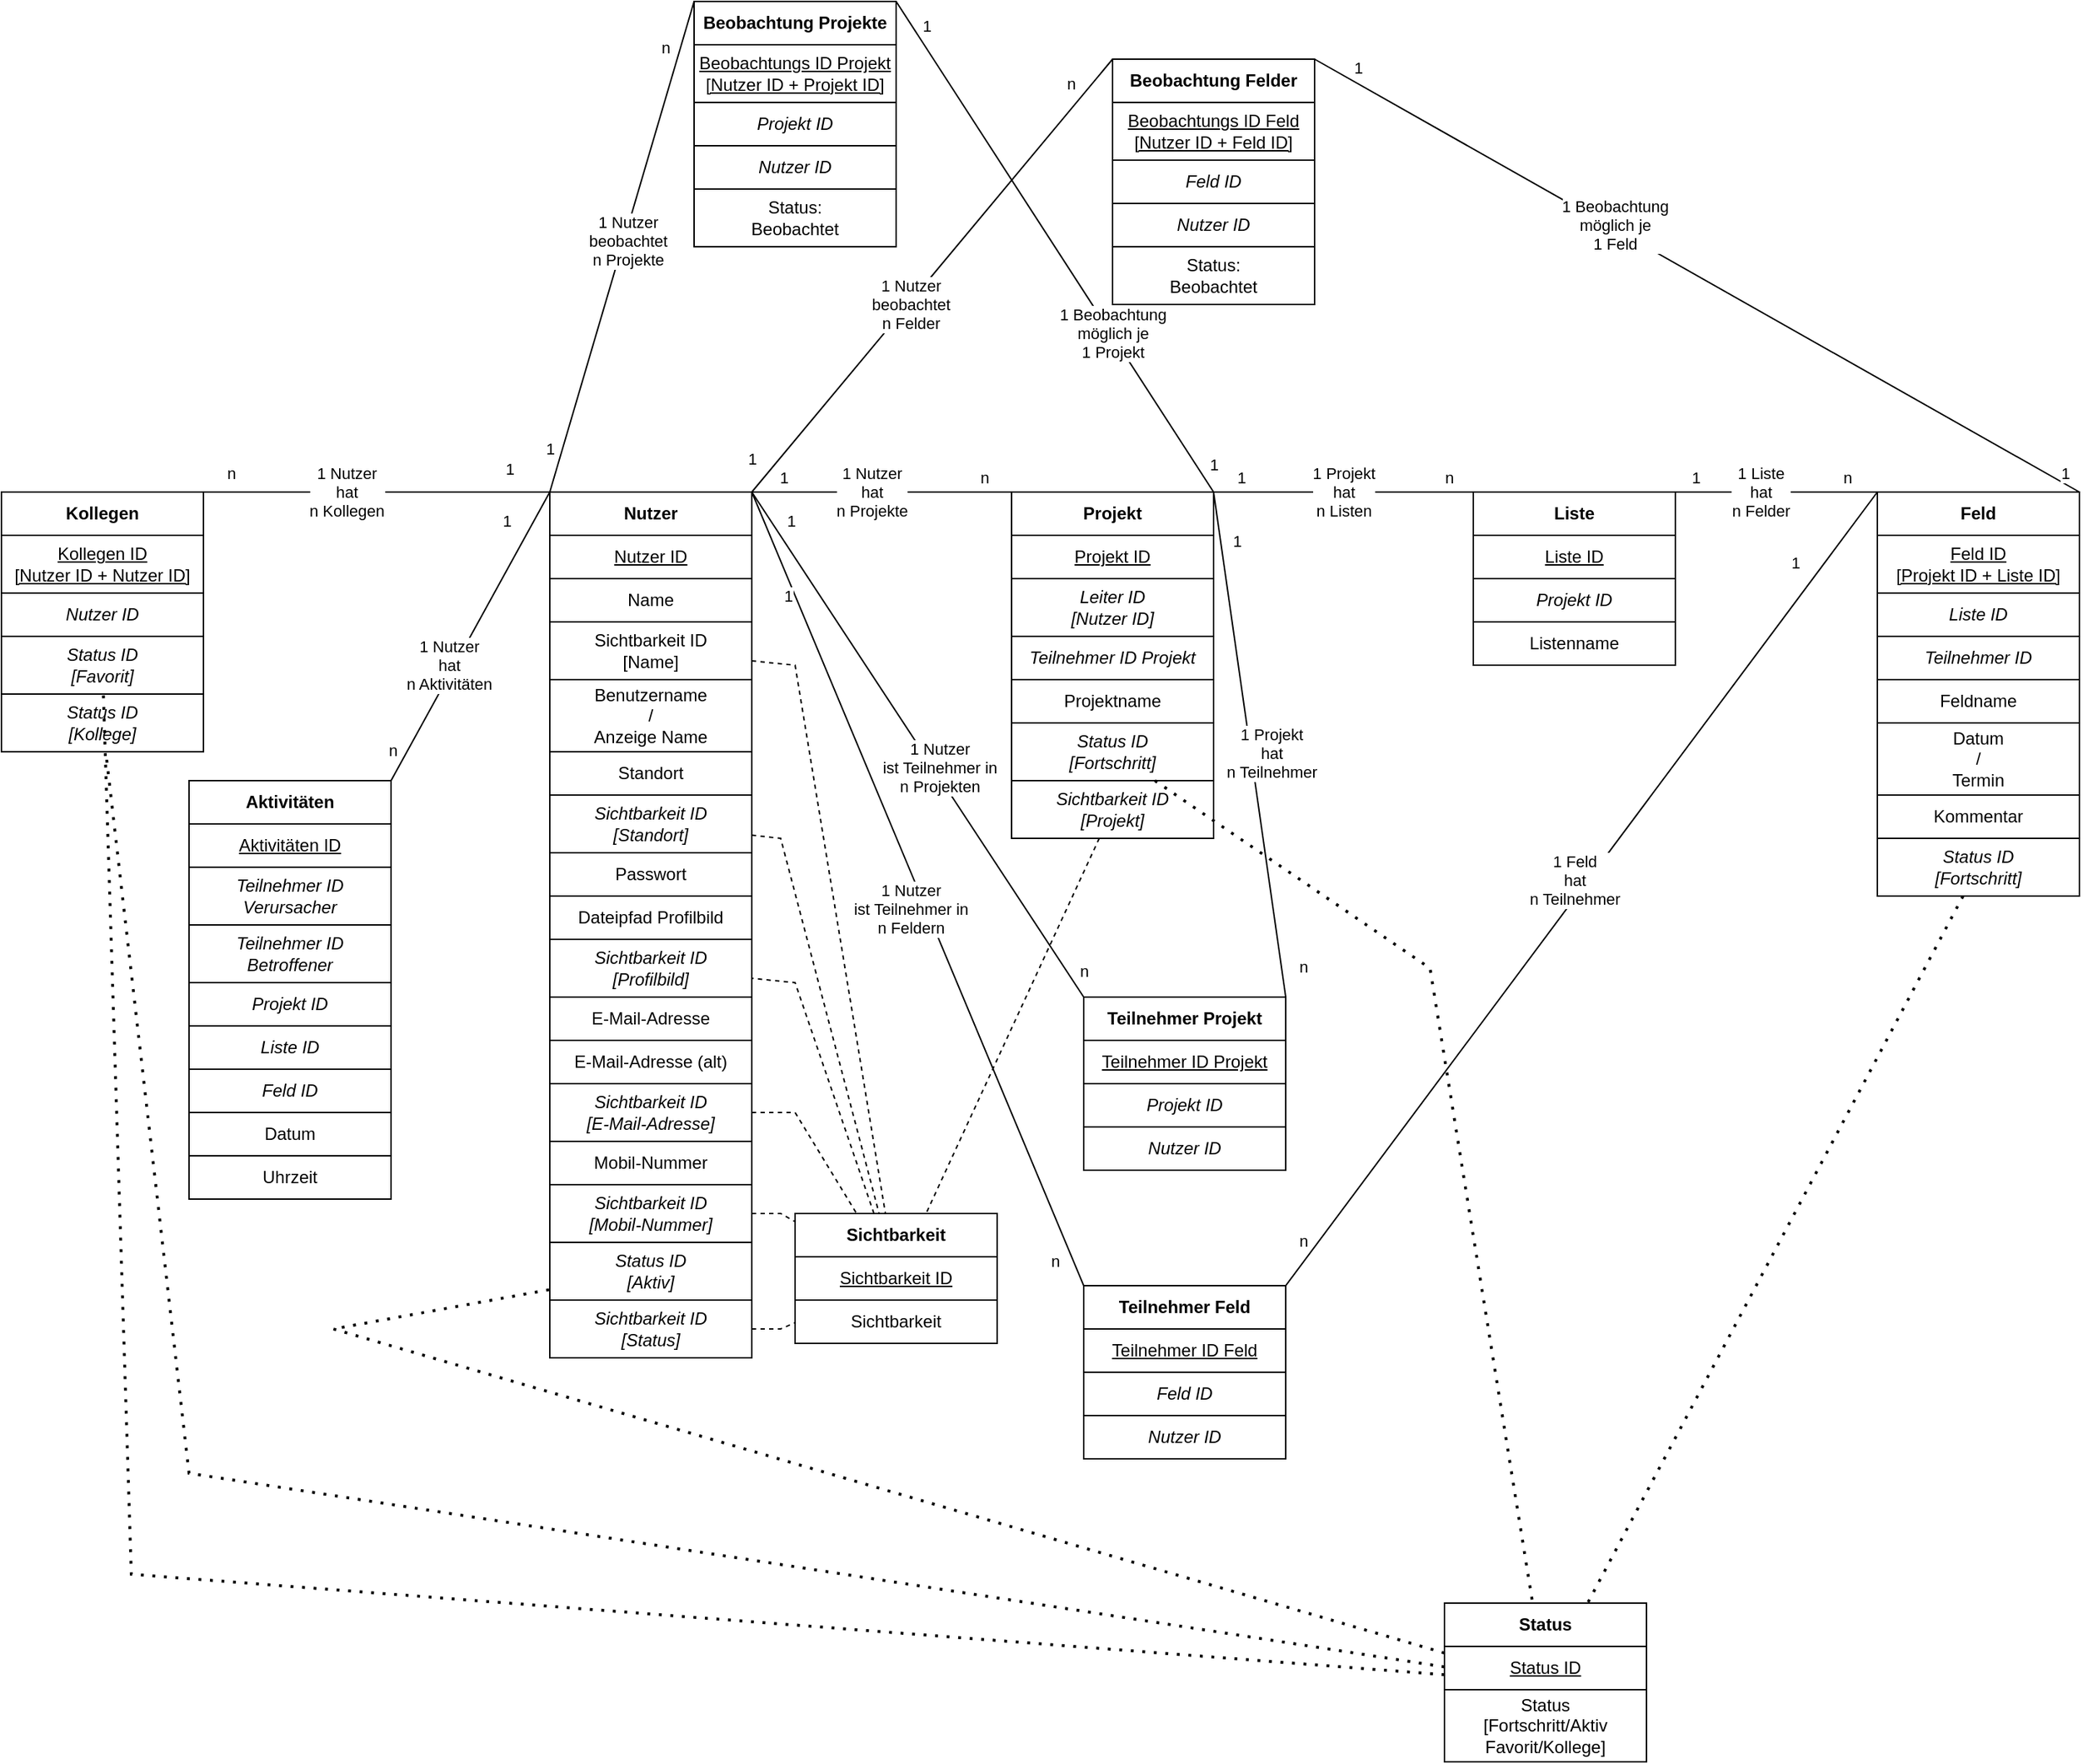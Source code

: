 <mxfile version="28.1.2">
  <diagram name="Seite-1" id="vMk5bk8u48FVltnFuutd">
    <mxGraphModel dx="1783" dy="1051" grid="1" gridSize="10" guides="1" tooltips="1" connect="1" arrows="0" fold="1" page="1" pageScale="1" pageWidth="4681" pageHeight="3300" math="0" shadow="0">
      <root>
        <mxCell id="0" />
        <mxCell id="1" parent="0" />
        <mxCell id="wx6ul4WBU41h2ZuDPQCp-3" value="&lt;b&gt;Nutzer&lt;/b&gt;" style="swimlane;fontStyle=0;childLayout=stackLayout;horizontal=1;startSize=30;horizontalStack=0;resizeParent=1;resizeParentMax=0;resizeLast=0;collapsible=1;marginBottom=0;whiteSpace=wrap;html=1;" parent="1" vertex="1">
          <mxGeometry x="400" y="400" width="140" height="600" as="geometry" />
        </mxCell>
        <mxCell id="wx6ul4WBU41h2ZuDPQCp-10" value="&lt;u&gt;Nutzer ID&lt;/u&gt;" style="rounded=0;whiteSpace=wrap;html=1;" parent="wx6ul4WBU41h2ZuDPQCp-3" vertex="1">
          <mxGeometry y="30" width="140" height="30" as="geometry" />
        </mxCell>
        <mxCell id="wx6ul4WBU41h2ZuDPQCp-12" value="Name" style="rounded=0;whiteSpace=wrap;html=1;" parent="wx6ul4WBU41h2ZuDPQCp-3" vertex="1">
          <mxGeometry y="60" width="140" height="30" as="geometry" />
        </mxCell>
        <mxCell id="BZC8KsCl4TNFc6Lqy8Sw-45" value="Sichtbarkeit ID&lt;div&gt;[Name]&lt;/div&gt;" style="rounded=0;whiteSpace=wrap;html=1;" vertex="1" parent="wx6ul4WBU41h2ZuDPQCp-3">
          <mxGeometry y="90" width="140" height="40" as="geometry" />
        </mxCell>
        <mxCell id="wx6ul4WBU41h2ZuDPQCp-8" value="Benutzername&lt;div&gt;/&lt;/div&gt;&lt;div&gt;Anzeige Name&lt;/div&gt;" style="rounded=0;whiteSpace=wrap;html=1;" parent="wx6ul4WBU41h2ZuDPQCp-3" vertex="1">
          <mxGeometry y="130" width="140" height="50" as="geometry" />
        </mxCell>
        <mxCell id="wx6ul4WBU41h2ZuDPQCp-11" value="Standort" style="rounded=0;whiteSpace=wrap;html=1;" parent="wx6ul4WBU41h2ZuDPQCp-3" vertex="1">
          <mxGeometry y="180" width="140" height="30" as="geometry" />
        </mxCell>
        <mxCell id="BZC8KsCl4TNFc6Lqy8Sw-46" value="&lt;i&gt;Sichtbarkeit ID&lt;/i&gt;&lt;div&gt;&lt;i&gt;[Standort]&lt;/i&gt;&lt;/div&gt;" style="rounded=0;whiteSpace=wrap;html=1;" vertex="1" parent="wx6ul4WBU41h2ZuDPQCp-3">
          <mxGeometry y="210" width="140" height="40" as="geometry" />
        </mxCell>
        <mxCell id="wx6ul4WBU41h2ZuDPQCp-7" value="Passwort" style="rounded=0;whiteSpace=wrap;html=1;" parent="wx6ul4WBU41h2ZuDPQCp-3" vertex="1">
          <mxGeometry y="250" width="140" height="30" as="geometry" />
        </mxCell>
        <mxCell id="wx6ul4WBU41h2ZuDPQCp-15" value="Dateipfad Profilbild" style="rounded=0;whiteSpace=wrap;html=1;" parent="wx6ul4WBU41h2ZuDPQCp-3" vertex="1">
          <mxGeometry y="280" width="140" height="30" as="geometry" />
        </mxCell>
        <mxCell id="BZC8KsCl4TNFc6Lqy8Sw-44" value="&lt;i&gt;Sichtbarkeit ID&lt;/i&gt;&lt;div&gt;&lt;i&gt;[Profilbild]&lt;/i&gt;&lt;/div&gt;" style="rounded=0;whiteSpace=wrap;html=1;" vertex="1" parent="wx6ul4WBU41h2ZuDPQCp-3">
          <mxGeometry y="310" width="140" height="40" as="geometry" />
        </mxCell>
        <mxCell id="wx6ul4WBU41h2ZuDPQCp-9" value="E-Mail-Adresse" style="rounded=0;whiteSpace=wrap;html=1;" parent="wx6ul4WBU41h2ZuDPQCp-3" vertex="1">
          <mxGeometry y="350" width="140" height="30" as="geometry" />
        </mxCell>
        <mxCell id="wx6ul4WBU41h2ZuDPQCp-16" value="E-Mail-Adresse (alt)" style="rounded=0;whiteSpace=wrap;html=1;" parent="wx6ul4WBU41h2ZuDPQCp-3" vertex="1">
          <mxGeometry y="380" width="140" height="30" as="geometry" />
        </mxCell>
        <mxCell id="BZC8KsCl4TNFc6Lqy8Sw-47" value="&lt;i&gt;Sichtbarkeit ID&lt;/i&gt;&lt;div&gt;&lt;i&gt;[E-Mail-Adresse]&lt;/i&gt;&lt;/div&gt;" style="rounded=0;whiteSpace=wrap;html=1;" vertex="1" parent="wx6ul4WBU41h2ZuDPQCp-3">
          <mxGeometry y="410" width="140" height="40" as="geometry" />
        </mxCell>
        <mxCell id="wx6ul4WBU41h2ZuDPQCp-13" value="Mobil-Nummer" style="rounded=0;whiteSpace=wrap;html=1;" parent="wx6ul4WBU41h2ZuDPQCp-3" vertex="1">
          <mxGeometry y="450" width="140" height="30" as="geometry" />
        </mxCell>
        <mxCell id="BZC8KsCl4TNFc6Lqy8Sw-48" value="&lt;i&gt;Sichtbarkeit ID&lt;/i&gt;&lt;div&gt;&lt;i&gt;[Mobil-Nummer]&lt;/i&gt;&lt;/div&gt;" style="rounded=0;whiteSpace=wrap;html=1;" vertex="1" parent="wx6ul4WBU41h2ZuDPQCp-3">
          <mxGeometry y="480" width="140" height="40" as="geometry" />
        </mxCell>
        <mxCell id="BZC8KsCl4TNFc6Lqy8Sw-154" value="&lt;i&gt;Status ID&lt;/i&gt;&lt;div&gt;&lt;i&gt;[Aktiv]&lt;/i&gt;&lt;/div&gt;" style="rounded=0;whiteSpace=wrap;html=1;" vertex="1" parent="wx6ul4WBU41h2ZuDPQCp-3">
          <mxGeometry y="520" width="140" height="40" as="geometry" />
        </mxCell>
        <mxCell id="BZC8KsCl4TNFc6Lqy8Sw-173" value="&lt;i&gt;Sichtbarkeit ID&lt;/i&gt;&lt;div&gt;&lt;i&gt;[Status]&lt;/i&gt;&lt;/div&gt;" style="rounded=0;whiteSpace=wrap;html=1;" vertex="1" parent="wx6ul4WBU41h2ZuDPQCp-3">
          <mxGeometry y="560" width="140" height="40" as="geometry" />
        </mxCell>
        <mxCell id="BZC8KsCl4TNFc6Lqy8Sw-1" value="&lt;b&gt;Projekt&lt;/b&gt;" style="swimlane;fontStyle=0;childLayout=stackLayout;horizontal=1;startSize=30;horizontalStack=0;resizeParent=1;resizeParentMax=0;resizeLast=0;collapsible=1;marginBottom=0;whiteSpace=wrap;html=1;" vertex="1" parent="1">
          <mxGeometry x="720" y="400" width="140" height="240" as="geometry" />
        </mxCell>
        <mxCell id="BZC8KsCl4TNFc6Lqy8Sw-2" value="&lt;u&gt;Projekt ID&lt;/u&gt;" style="rounded=0;whiteSpace=wrap;html=1;" vertex="1" parent="BZC8KsCl4TNFc6Lqy8Sw-1">
          <mxGeometry y="30" width="140" height="30" as="geometry" />
        </mxCell>
        <mxCell id="BZC8KsCl4TNFc6Lqy8Sw-31" value="&lt;i&gt;Leiter ID&lt;/i&gt;&lt;div&gt;&lt;i&gt;[Nutzer ID]&lt;/i&gt;&lt;/div&gt;" style="rounded=0;whiteSpace=wrap;html=1;" vertex="1" parent="BZC8KsCl4TNFc6Lqy8Sw-1">
          <mxGeometry y="60" width="140" height="40" as="geometry" />
        </mxCell>
        <mxCell id="BZC8KsCl4TNFc6Lqy8Sw-32" value="&lt;i&gt;Teilnehmer ID Projekt&lt;/i&gt;" style="rounded=0;whiteSpace=wrap;html=1;" vertex="1" parent="BZC8KsCl4TNFc6Lqy8Sw-1">
          <mxGeometry y="100" width="140" height="30" as="geometry" />
        </mxCell>
        <mxCell id="BZC8KsCl4TNFc6Lqy8Sw-33" value="Projektname" style="rounded=0;whiteSpace=wrap;html=1;" vertex="1" parent="BZC8KsCl4TNFc6Lqy8Sw-1">
          <mxGeometry y="130" width="140" height="30" as="geometry" />
        </mxCell>
        <mxCell id="BZC8KsCl4TNFc6Lqy8Sw-153" value="&lt;i&gt;Status ID&lt;/i&gt;&lt;div&gt;&lt;i&gt;[Fortschritt]&lt;/i&gt;&lt;/div&gt;" style="rounded=0;whiteSpace=wrap;html=1;" vertex="1" parent="BZC8KsCl4TNFc6Lqy8Sw-1">
          <mxGeometry y="160" width="140" height="40" as="geometry" />
        </mxCell>
        <mxCell id="BZC8KsCl4TNFc6Lqy8Sw-34" value="&lt;i&gt;Sichtbarkeit ID&lt;/i&gt;&lt;div&gt;&lt;i&gt;[Projekt]&lt;/i&gt;&lt;/div&gt;" style="rounded=0;whiteSpace=wrap;html=1;" vertex="1" parent="BZC8KsCl4TNFc6Lqy8Sw-1">
          <mxGeometry y="200" width="140" height="40" as="geometry" />
        </mxCell>
        <mxCell id="BZC8KsCl4TNFc6Lqy8Sw-11" value="&lt;b&gt;Liste&lt;/b&gt;" style="swimlane;fontStyle=0;childLayout=stackLayout;horizontal=1;startSize=30;horizontalStack=0;resizeParent=1;resizeParentMax=0;resizeLast=0;collapsible=1;marginBottom=0;whiteSpace=wrap;html=1;" vertex="1" parent="1">
          <mxGeometry x="1040" y="400" width="140" height="120" as="geometry" />
        </mxCell>
        <mxCell id="BZC8KsCl4TNFc6Lqy8Sw-12" value="&lt;u&gt;Liste ID&lt;/u&gt;" style="rounded=0;whiteSpace=wrap;html=1;" vertex="1" parent="BZC8KsCl4TNFc6Lqy8Sw-11">
          <mxGeometry y="30" width="140" height="30" as="geometry" />
        </mxCell>
        <mxCell id="BZC8KsCl4TNFc6Lqy8Sw-35" value="&lt;i&gt;Projekt ID&lt;/i&gt;" style="rounded=0;whiteSpace=wrap;html=1;" vertex="1" parent="BZC8KsCl4TNFc6Lqy8Sw-11">
          <mxGeometry y="60" width="140" height="30" as="geometry" />
        </mxCell>
        <mxCell id="BZC8KsCl4TNFc6Lqy8Sw-36" value="Listenname" style="rounded=0;whiteSpace=wrap;html=1;" vertex="1" parent="BZC8KsCl4TNFc6Lqy8Sw-11">
          <mxGeometry y="90" width="140" height="30" as="geometry" />
        </mxCell>
        <mxCell id="BZC8KsCl4TNFc6Lqy8Sw-21" value="&lt;b&gt;Feld&lt;/b&gt;" style="swimlane;fontStyle=0;childLayout=stackLayout;horizontal=1;startSize=30;horizontalStack=0;resizeParent=1;resizeParentMax=0;resizeLast=0;collapsible=1;marginBottom=0;whiteSpace=wrap;html=1;" vertex="1" parent="1">
          <mxGeometry x="1320" y="400" width="140" height="280" as="geometry" />
        </mxCell>
        <mxCell id="BZC8KsCl4TNFc6Lqy8Sw-22" value="&lt;u&gt;Feld ID&lt;/u&gt;&lt;div&gt;&lt;u&gt;[Projekt ID + Liste ID]&lt;/u&gt;&lt;/div&gt;" style="rounded=0;whiteSpace=wrap;html=1;" vertex="1" parent="BZC8KsCl4TNFc6Lqy8Sw-21">
          <mxGeometry y="30" width="140" height="40" as="geometry" />
        </mxCell>
        <mxCell id="BZC8KsCl4TNFc6Lqy8Sw-37" value="&lt;i&gt;Liste ID&lt;/i&gt;" style="rounded=0;whiteSpace=wrap;html=1;" vertex="1" parent="BZC8KsCl4TNFc6Lqy8Sw-21">
          <mxGeometry y="70" width="140" height="30" as="geometry" />
        </mxCell>
        <mxCell id="BZC8KsCl4TNFc6Lqy8Sw-41" value="&lt;i&gt;Teilnehmer ID&lt;/i&gt;" style="rounded=0;whiteSpace=wrap;html=1;" vertex="1" parent="BZC8KsCl4TNFc6Lqy8Sw-21">
          <mxGeometry y="100" width="140" height="30" as="geometry" />
        </mxCell>
        <mxCell id="BZC8KsCl4TNFc6Lqy8Sw-38" value="Feldname" style="rounded=0;whiteSpace=wrap;html=1;" vertex="1" parent="BZC8KsCl4TNFc6Lqy8Sw-21">
          <mxGeometry y="130" width="140" height="30" as="geometry" />
        </mxCell>
        <mxCell id="BZC8KsCl4TNFc6Lqy8Sw-39" value="Datum&lt;div&gt;/&lt;div&gt;Termin&lt;/div&gt;&lt;/div&gt;" style="rounded=0;whiteSpace=wrap;html=1;" vertex="1" parent="BZC8KsCl4TNFc6Lqy8Sw-21">
          <mxGeometry y="160" width="140" height="50" as="geometry" />
        </mxCell>
        <mxCell id="BZC8KsCl4TNFc6Lqy8Sw-40" value="Kommentar" style="rounded=0;whiteSpace=wrap;html=1;" vertex="1" parent="BZC8KsCl4TNFc6Lqy8Sw-21">
          <mxGeometry y="210" width="140" height="30" as="geometry" />
        </mxCell>
        <mxCell id="BZC8KsCl4TNFc6Lqy8Sw-43" value="&lt;i&gt;Status ID&lt;/i&gt;&lt;div&gt;&lt;i&gt;[Fortschritt]&lt;/i&gt;&lt;/div&gt;" style="rounded=0;whiteSpace=wrap;html=1;" vertex="1" parent="BZC8KsCl4TNFc6Lqy8Sw-21">
          <mxGeometry y="240" width="140" height="40" as="geometry" />
        </mxCell>
        <mxCell id="BZC8KsCl4TNFc6Lqy8Sw-49" value="&lt;b&gt;Kollegen&lt;/b&gt;" style="swimlane;fontStyle=0;childLayout=stackLayout;horizontal=1;startSize=30;horizontalStack=0;resizeParent=1;resizeParentMax=0;resizeLast=0;collapsible=1;marginBottom=0;whiteSpace=wrap;html=1;" vertex="1" parent="1">
          <mxGeometry x="20" y="400" width="140" height="180" as="geometry" />
        </mxCell>
        <mxCell id="BZC8KsCl4TNFc6Lqy8Sw-50" value="&lt;u&gt;Kollegen ID&lt;/u&gt;&lt;div&gt;&lt;u&gt;[Nutzer ID + Nutzer ID]&lt;/u&gt;&lt;/div&gt;" style="rounded=0;whiteSpace=wrap;html=1;" vertex="1" parent="BZC8KsCl4TNFc6Lqy8Sw-49">
          <mxGeometry y="30" width="140" height="40" as="geometry" />
        </mxCell>
        <mxCell id="BZC8KsCl4TNFc6Lqy8Sw-52" value="&lt;i&gt;Nutzer ID&lt;/i&gt;" style="rounded=0;whiteSpace=wrap;html=1;" vertex="1" parent="BZC8KsCl4TNFc6Lqy8Sw-49">
          <mxGeometry y="70" width="140" height="30" as="geometry" />
        </mxCell>
        <mxCell id="BZC8KsCl4TNFc6Lqy8Sw-155" value="&lt;i&gt;Status ID&lt;/i&gt;&lt;div&gt;&lt;i&gt;[Favorit]&lt;/i&gt;&lt;/div&gt;" style="rounded=0;whiteSpace=wrap;html=1;" vertex="1" parent="BZC8KsCl4TNFc6Lqy8Sw-49">
          <mxGeometry y="100" width="140" height="40" as="geometry" />
        </mxCell>
        <mxCell id="BZC8KsCl4TNFc6Lqy8Sw-156" value="&lt;i&gt;Status ID&lt;/i&gt;&lt;div&gt;&lt;i&gt;[Kollege]&lt;/i&gt;&lt;/div&gt;" style="rounded=0;whiteSpace=wrap;html=1;" vertex="1" parent="BZC8KsCl4TNFc6Lqy8Sw-49">
          <mxGeometry y="140" width="140" height="40" as="geometry" />
        </mxCell>
        <mxCell id="BZC8KsCl4TNFc6Lqy8Sw-56" value="&lt;b&gt;Aktivitäten&lt;/b&gt;" style="swimlane;fontStyle=0;childLayout=stackLayout;horizontal=1;startSize=30;horizontalStack=0;resizeParent=1;resizeParentMax=0;resizeLast=0;collapsible=1;marginBottom=0;whiteSpace=wrap;html=1;" vertex="1" parent="1">
          <mxGeometry x="150" y="600" width="140" height="290" as="geometry" />
        </mxCell>
        <mxCell id="BZC8KsCl4TNFc6Lqy8Sw-57" value="&lt;u&gt;Aktivitäten ID&lt;/u&gt;" style="rounded=0;whiteSpace=wrap;html=1;" vertex="1" parent="BZC8KsCl4TNFc6Lqy8Sw-56">
          <mxGeometry y="30" width="140" height="30" as="geometry" />
        </mxCell>
        <mxCell id="BZC8KsCl4TNFc6Lqy8Sw-59" value="&lt;i&gt;Teilnehmer ID Verursacher&lt;/i&gt;" style="rounded=0;whiteSpace=wrap;html=1;" vertex="1" parent="BZC8KsCl4TNFc6Lqy8Sw-56">
          <mxGeometry y="60" width="140" height="40" as="geometry" />
        </mxCell>
        <mxCell id="BZC8KsCl4TNFc6Lqy8Sw-64" value="&lt;i&gt;Teilnehmer ID&lt;/i&gt;&lt;div&gt;&lt;i&gt;Betroffener&lt;/i&gt;&lt;/div&gt;" style="rounded=0;whiteSpace=wrap;html=1;" vertex="1" parent="BZC8KsCl4TNFc6Lqy8Sw-56">
          <mxGeometry y="100" width="140" height="40" as="geometry" />
        </mxCell>
        <mxCell id="BZC8KsCl4TNFc6Lqy8Sw-68" value="&lt;i&gt;Projekt ID&lt;/i&gt;" style="rounded=0;whiteSpace=wrap;html=1;" vertex="1" parent="BZC8KsCl4TNFc6Lqy8Sw-56">
          <mxGeometry y="140" width="140" height="30" as="geometry" />
        </mxCell>
        <mxCell id="BZC8KsCl4TNFc6Lqy8Sw-69" value="&lt;i&gt;Liste ID&lt;/i&gt;" style="rounded=0;whiteSpace=wrap;html=1;" vertex="1" parent="BZC8KsCl4TNFc6Lqy8Sw-56">
          <mxGeometry y="170" width="140" height="30" as="geometry" />
        </mxCell>
        <mxCell id="BZC8KsCl4TNFc6Lqy8Sw-70" value="&lt;i&gt;Feld ID&lt;/i&gt;" style="rounded=0;whiteSpace=wrap;html=1;" vertex="1" parent="BZC8KsCl4TNFc6Lqy8Sw-56">
          <mxGeometry y="200" width="140" height="30" as="geometry" />
        </mxCell>
        <mxCell id="BZC8KsCl4TNFc6Lqy8Sw-60" value="Datum" style="rounded=0;whiteSpace=wrap;html=1;" vertex="1" parent="BZC8KsCl4TNFc6Lqy8Sw-56">
          <mxGeometry y="230" width="140" height="30" as="geometry" />
        </mxCell>
        <mxCell id="BZC8KsCl4TNFc6Lqy8Sw-67" value="Uhrzeit" style="rounded=0;whiteSpace=wrap;html=1;" vertex="1" parent="BZC8KsCl4TNFc6Lqy8Sw-56">
          <mxGeometry y="260" width="140" height="30" as="geometry" />
        </mxCell>
        <mxCell id="BZC8KsCl4TNFc6Lqy8Sw-74" value="" style="endArrow=none;html=1;rounded=0;exitX=1;exitY=0;exitDx=0;exitDy=0;entryX=0;entryY=0;entryDx=0;entryDy=0;" edge="1" parent="1" source="wx6ul4WBU41h2ZuDPQCp-3" target="BZC8KsCl4TNFc6Lqy8Sw-1">
          <mxGeometry width="50" height="50" relative="1" as="geometry">
            <mxPoint x="640" y="380" as="sourcePoint" />
            <mxPoint x="690" y="330" as="targetPoint" />
          </mxGeometry>
        </mxCell>
        <mxCell id="BZC8KsCl4TNFc6Lqy8Sw-83" value="1" style="edgeLabel;html=1;align=center;verticalAlign=middle;resizable=0;points=[];" vertex="1" connectable="0" parent="BZC8KsCl4TNFc6Lqy8Sw-74">
          <mxGeometry x="-0.742" relative="1" as="geometry">
            <mxPoint x="-1" y="-10" as="offset" />
          </mxGeometry>
        </mxCell>
        <mxCell id="BZC8KsCl4TNFc6Lqy8Sw-84" value="n" style="edgeLabel;html=1;align=center;verticalAlign=middle;resizable=0;points=[];" vertex="1" connectable="0" parent="BZC8KsCl4TNFc6Lqy8Sw-74">
          <mxGeometry x="0.8" relative="1" as="geometry">
            <mxPoint x="-1" y="-10" as="offset" />
          </mxGeometry>
        </mxCell>
        <mxCell id="BZC8KsCl4TNFc6Lqy8Sw-85" value="1 Nutzer&lt;div&gt;hat&lt;/div&gt;&lt;div&gt;n Projekte&lt;/div&gt;" style="edgeLabel;html=1;align=center;verticalAlign=middle;resizable=0;points=[];" vertex="1" connectable="0" parent="BZC8KsCl4TNFc6Lqy8Sw-74">
          <mxGeometry x="-0.075" relative="1" as="geometry">
            <mxPoint x="-1" as="offset" />
          </mxGeometry>
        </mxCell>
        <mxCell id="BZC8KsCl4TNFc6Lqy8Sw-75" value="" style="endArrow=none;html=1;rounded=0;exitX=1;exitY=0;exitDx=0;exitDy=0;entryX=0;entryY=0;entryDx=0;entryDy=0;" edge="1" parent="1" source="BZC8KsCl4TNFc6Lqy8Sw-1" target="BZC8KsCl4TNFc6Lqy8Sw-11">
          <mxGeometry width="50" height="50" relative="1" as="geometry">
            <mxPoint x="1160" y="280" as="sourcePoint" />
            <mxPoint x="1210" y="230" as="targetPoint" />
          </mxGeometry>
        </mxCell>
        <mxCell id="BZC8KsCl4TNFc6Lqy8Sw-89" value="1" style="edgeLabel;html=1;align=center;verticalAlign=middle;resizable=0;points=[];" vertex="1" connectable="0" parent="BZC8KsCl4TNFc6Lqy8Sw-75">
          <mxGeometry x="-0.783" relative="1" as="geometry">
            <mxPoint x="-1" y="-10" as="offset" />
          </mxGeometry>
        </mxCell>
        <mxCell id="BZC8KsCl4TNFc6Lqy8Sw-90" value="n" style="edgeLabel;html=1;align=center;verticalAlign=middle;resizable=0;points=[];" vertex="1" connectable="0" parent="BZC8KsCl4TNFc6Lqy8Sw-75">
          <mxGeometry x="0.814" relative="1" as="geometry">
            <mxPoint x="-1" y="-10" as="offset" />
          </mxGeometry>
        </mxCell>
        <mxCell id="BZC8KsCl4TNFc6Lqy8Sw-91" value="1 Projekt&lt;div&gt;hat&lt;/div&gt;&lt;div&gt;n Listen&lt;/div&gt;" style="edgeLabel;html=1;align=center;verticalAlign=middle;resizable=0;points=[];" vertex="1" connectable="0" parent="BZC8KsCl4TNFc6Lqy8Sw-75">
          <mxGeometry x="-0.2" relative="1" as="geometry">
            <mxPoint x="18" as="offset" />
          </mxGeometry>
        </mxCell>
        <mxCell id="BZC8KsCl4TNFc6Lqy8Sw-77" value="" style="endArrow=none;html=1;rounded=0;exitX=0;exitY=0;exitDx=0;exitDy=0;entryX=1;entryY=0;entryDx=0;entryDy=0;" edge="1" parent="1" source="BZC8KsCl4TNFc6Lqy8Sw-21" target="BZC8KsCl4TNFc6Lqy8Sw-11">
          <mxGeometry width="50" height="50" relative="1" as="geometry">
            <mxPoint x="1270" y="260" as="sourcePoint" />
            <mxPoint x="1600" y="230" as="targetPoint" />
          </mxGeometry>
        </mxCell>
        <mxCell id="BZC8KsCl4TNFc6Lqy8Sw-92" value="1" style="edgeLabel;html=1;align=center;verticalAlign=middle;resizable=0;points=[];" vertex="1" connectable="0" parent="BZC8KsCl4TNFc6Lqy8Sw-77">
          <mxGeometry x="0.793" relative="1" as="geometry">
            <mxPoint x="-1" y="-10" as="offset" />
          </mxGeometry>
        </mxCell>
        <mxCell id="BZC8KsCl4TNFc6Lqy8Sw-93" value="n" style="edgeLabel;html=1;align=center;verticalAlign=middle;resizable=0;points=[];" vertex="1" connectable="0" parent="BZC8KsCl4TNFc6Lqy8Sw-77">
          <mxGeometry x="-0.707" relative="1" as="geometry">
            <mxPoint x="-1" y="-10" as="offset" />
          </mxGeometry>
        </mxCell>
        <mxCell id="BZC8KsCl4TNFc6Lqy8Sw-94" value="1 Liste&lt;div&gt;hat&lt;/div&gt;&lt;div&gt;n Felder&lt;/div&gt;" style="edgeLabel;html=1;align=center;verticalAlign=middle;resizable=0;points=[];" vertex="1" connectable="0" parent="BZC8KsCl4TNFc6Lqy8Sw-77">
          <mxGeometry x="0.168" y="-2" relative="1" as="geometry">
            <mxPoint x="1" y="2" as="offset" />
          </mxGeometry>
        </mxCell>
        <mxCell id="BZC8KsCl4TNFc6Lqy8Sw-78" value="" style="endArrow=none;html=1;rounded=0;exitX=1;exitY=0;exitDx=0;exitDy=0;entryX=0;entryY=0;entryDx=0;entryDy=0;" edge="1" parent="1" source="BZC8KsCl4TNFc6Lqy8Sw-49" target="wx6ul4WBU41h2ZuDPQCp-3">
          <mxGeometry width="50" height="50" relative="1" as="geometry">
            <mxPoint x="200" y="310" as="sourcePoint" />
            <mxPoint x="530" y="280" as="targetPoint" />
          </mxGeometry>
        </mxCell>
        <mxCell id="BZC8KsCl4TNFc6Lqy8Sw-80" value="1" style="edgeLabel;html=1;align=center;verticalAlign=middle;resizable=0;points=[];" vertex="1" connectable="0" parent="BZC8KsCl4TNFc6Lqy8Sw-78">
          <mxGeometry x="0.774" y="3" relative="1" as="geometry">
            <mxPoint x="-1" y="-13" as="offset" />
          </mxGeometry>
        </mxCell>
        <mxCell id="BZC8KsCl4TNFc6Lqy8Sw-81" value="n" style="edgeLabel;html=1;align=center;verticalAlign=middle;resizable=0;points=[];" vertex="1" connectable="0" parent="BZC8KsCl4TNFc6Lqy8Sw-78">
          <mxGeometry x="-0.849" y="6" relative="1" as="geometry">
            <mxPoint x="1" y="-7" as="offset" />
          </mxGeometry>
        </mxCell>
        <mxCell id="BZC8KsCl4TNFc6Lqy8Sw-82" value="1 Nutzer&lt;div&gt;hat&lt;/div&gt;&lt;div&gt;n Kollegen&lt;/div&gt;" style="edgeLabel;html=1;align=center;verticalAlign=middle;resizable=0;points=[];" vertex="1" connectable="0" parent="BZC8KsCl4TNFc6Lqy8Sw-78">
          <mxGeometry x="-0.223" relative="1" as="geometry">
            <mxPoint x="6" as="offset" />
          </mxGeometry>
        </mxCell>
        <mxCell id="BZC8KsCl4TNFc6Lqy8Sw-79" value="" style="endArrow=none;html=1;rounded=0;exitX=1;exitY=0;exitDx=0;exitDy=0;entryX=0;entryY=0;entryDx=0;entryDy=0;" edge="1" parent="1" source="BZC8KsCl4TNFc6Lqy8Sw-56" target="wx6ul4WBU41h2ZuDPQCp-3">
          <mxGeometry width="50" height="50" relative="1" as="geometry">
            <mxPoint x="250" y="540" as="sourcePoint" />
            <mxPoint x="580" y="510" as="targetPoint" />
          </mxGeometry>
        </mxCell>
        <mxCell id="BZC8KsCl4TNFc6Lqy8Sw-86" value="1" style="edgeLabel;html=1;align=center;verticalAlign=middle;resizable=0;points=[];" vertex="1" connectable="0" parent="BZC8KsCl4TNFc6Lqy8Sw-79">
          <mxGeometry x="0.75" y="2" relative="1" as="geometry">
            <mxPoint x="-15" y="-4" as="offset" />
          </mxGeometry>
        </mxCell>
        <mxCell id="BZC8KsCl4TNFc6Lqy8Sw-87" value="n" style="edgeLabel;html=1;align=center;verticalAlign=middle;resizable=0;points=[];" vertex="1" connectable="0" parent="BZC8KsCl4TNFc6Lqy8Sw-79">
          <mxGeometry x="-0.788" relative="1" as="geometry">
            <mxPoint x="-11" as="offset" />
          </mxGeometry>
        </mxCell>
        <mxCell id="BZC8KsCl4TNFc6Lqy8Sw-88" value="1 Nutzer&lt;div&gt;hat&lt;/div&gt;&lt;div&gt;n Aktivitäten&lt;/div&gt;" style="edgeLabel;html=1;align=center;verticalAlign=middle;resizable=0;points=[];" vertex="1" connectable="0" parent="BZC8KsCl4TNFc6Lqy8Sw-79">
          <mxGeometry x="0.006" y="-2" relative="1" as="geometry">
            <mxPoint x="-17" y="20" as="offset" />
          </mxGeometry>
        </mxCell>
        <mxCell id="BZC8KsCl4TNFc6Lqy8Sw-95" value="&lt;b&gt;Teilnehmer Projekt&lt;/b&gt;" style="swimlane;fontStyle=0;childLayout=stackLayout;horizontal=1;startSize=30;horizontalStack=0;resizeParent=1;resizeParentMax=0;resizeLast=0;collapsible=1;marginBottom=0;whiteSpace=wrap;html=1;" vertex="1" parent="1">
          <mxGeometry x="770" y="750" width="140" height="120" as="geometry" />
        </mxCell>
        <mxCell id="BZC8KsCl4TNFc6Lqy8Sw-96" value="&lt;u&gt;Teilnehmer ID Projekt&lt;/u&gt;" style="rounded=0;whiteSpace=wrap;html=1;" vertex="1" parent="BZC8KsCl4TNFc6Lqy8Sw-95">
          <mxGeometry y="30" width="140" height="30" as="geometry" />
        </mxCell>
        <mxCell id="BZC8KsCl4TNFc6Lqy8Sw-97" value="&lt;i&gt;Projekt ID&lt;/i&gt;" style="rounded=0;whiteSpace=wrap;html=1;" vertex="1" parent="BZC8KsCl4TNFc6Lqy8Sw-95">
          <mxGeometry y="60" width="140" height="30" as="geometry" />
        </mxCell>
        <mxCell id="BZC8KsCl4TNFc6Lqy8Sw-98" value="&lt;i&gt;Nutzer ID&lt;/i&gt;" style="rounded=0;whiteSpace=wrap;html=1;" vertex="1" parent="BZC8KsCl4TNFc6Lqy8Sw-95">
          <mxGeometry y="90" width="140" height="30" as="geometry" />
        </mxCell>
        <mxCell id="BZC8KsCl4TNFc6Lqy8Sw-99" value="" style="endArrow=none;html=1;rounded=0;exitX=1;exitY=0;exitDx=0;exitDy=0;entryX=1;entryY=0;entryDx=0;entryDy=0;" edge="1" parent="1" source="BZC8KsCl4TNFc6Lqy8Sw-1" target="BZC8KsCl4TNFc6Lqy8Sw-95">
          <mxGeometry width="50" height="50" relative="1" as="geometry">
            <mxPoint x="760" y="500" as="sourcePoint" />
            <mxPoint x="960" y="560" as="targetPoint" />
          </mxGeometry>
        </mxCell>
        <mxCell id="BZC8KsCl4TNFc6Lqy8Sw-100" value="1" style="edgeLabel;html=1;align=center;verticalAlign=middle;resizable=0;points=[];" vertex="1" connectable="0" parent="BZC8KsCl4TNFc6Lqy8Sw-99">
          <mxGeometry x="-0.758" y="4" relative="1" as="geometry">
            <mxPoint x="6" y="-8" as="offset" />
          </mxGeometry>
        </mxCell>
        <mxCell id="BZC8KsCl4TNFc6Lqy8Sw-101" value="n" style="edgeLabel;html=1;align=center;verticalAlign=middle;resizable=0;points=[];" vertex="1" connectable="0" parent="BZC8KsCl4TNFc6Lqy8Sw-99">
          <mxGeometry x="0.894" y="1" relative="1" as="geometry">
            <mxPoint x="13" y="-3" as="offset" />
          </mxGeometry>
        </mxCell>
        <mxCell id="BZC8KsCl4TNFc6Lqy8Sw-102" value="1 Projekt&lt;div&gt;hat&lt;/div&gt;&lt;div&gt;n Teilnehmer&lt;/div&gt;" style="edgeLabel;html=1;align=center;verticalAlign=middle;resizable=0;points=[];" vertex="1" connectable="0" parent="BZC8KsCl4TNFc6Lqy8Sw-99">
          <mxGeometry x="-0.014" y="5" relative="1" as="geometry">
            <mxPoint x="10" y="9" as="offset" />
          </mxGeometry>
        </mxCell>
        <mxCell id="BZC8KsCl4TNFc6Lqy8Sw-103" value="&lt;b&gt;Teilnehmer Feld&lt;/b&gt;" style="swimlane;fontStyle=0;childLayout=stackLayout;horizontal=1;startSize=30;horizontalStack=0;resizeParent=1;resizeParentMax=0;resizeLast=0;collapsible=1;marginBottom=0;whiteSpace=wrap;html=1;" vertex="1" parent="1">
          <mxGeometry x="770" y="950" width="140" height="120" as="geometry" />
        </mxCell>
        <mxCell id="BZC8KsCl4TNFc6Lqy8Sw-104" value="&lt;u&gt;Teilnehmer ID Feld&lt;/u&gt;" style="rounded=0;whiteSpace=wrap;html=1;" vertex="1" parent="BZC8KsCl4TNFc6Lqy8Sw-103">
          <mxGeometry y="30" width="140" height="30" as="geometry" />
        </mxCell>
        <mxCell id="BZC8KsCl4TNFc6Lqy8Sw-105" value="&lt;i&gt;Feld ID&lt;/i&gt;" style="rounded=0;whiteSpace=wrap;html=1;" vertex="1" parent="BZC8KsCl4TNFc6Lqy8Sw-103">
          <mxGeometry y="60" width="140" height="30" as="geometry" />
        </mxCell>
        <mxCell id="BZC8KsCl4TNFc6Lqy8Sw-106" value="&lt;i&gt;Nutzer ID&lt;/i&gt;" style="rounded=0;whiteSpace=wrap;html=1;" vertex="1" parent="BZC8KsCl4TNFc6Lqy8Sw-103">
          <mxGeometry y="90" width="140" height="30" as="geometry" />
        </mxCell>
        <mxCell id="BZC8KsCl4TNFc6Lqy8Sw-107" value="" style="endArrow=none;html=1;rounded=0;exitX=0;exitY=0;exitDx=0;exitDy=0;entryX=1;entryY=0;entryDx=0;entryDy=0;" edge="1" parent="1" source="BZC8KsCl4TNFc6Lqy8Sw-21" target="BZC8KsCl4TNFc6Lqy8Sw-103">
          <mxGeometry width="50" height="50" relative="1" as="geometry">
            <mxPoint x="1120" y="660" as="sourcePoint" />
            <mxPoint x="1200" y="980" as="targetPoint" />
          </mxGeometry>
        </mxCell>
        <mxCell id="BZC8KsCl4TNFc6Lqy8Sw-108" value="1" style="edgeLabel;html=1;align=center;verticalAlign=middle;resizable=0;points=[];" vertex="1" connectable="0" parent="BZC8KsCl4TNFc6Lqy8Sw-107">
          <mxGeometry x="-0.758" y="4" relative="1" as="geometry">
            <mxPoint x="-11" y="-20" as="offset" />
          </mxGeometry>
        </mxCell>
        <mxCell id="BZC8KsCl4TNFc6Lqy8Sw-109" value="n" style="edgeLabel;html=1;align=center;verticalAlign=middle;resizable=0;points=[];" vertex="1" connectable="0" parent="BZC8KsCl4TNFc6Lqy8Sw-107">
          <mxGeometry x="0.894" y="1" relative="1" as="geometry">
            <mxPoint x="-11" y="-3" as="offset" />
          </mxGeometry>
        </mxCell>
        <mxCell id="BZC8KsCl4TNFc6Lqy8Sw-110" value="1 Feld&lt;div&gt;hat&lt;/div&gt;&lt;div&gt;n Teilnehmer&lt;/div&gt;" style="edgeLabel;html=1;align=center;verticalAlign=middle;resizable=0;points=[];" vertex="1" connectable="0" parent="BZC8KsCl4TNFc6Lqy8Sw-107">
          <mxGeometry x="-0.014" y="5" relative="1" as="geometry">
            <mxPoint x="-12" y="-5" as="offset" />
          </mxGeometry>
        </mxCell>
        <mxCell id="BZC8KsCl4TNFc6Lqy8Sw-111" value="" style="endArrow=none;html=1;rounded=0;entryX=1;entryY=0;entryDx=0;entryDy=0;exitX=0;exitY=0;exitDx=0;exitDy=0;" edge="1" parent="1" source="BZC8KsCl4TNFc6Lqy8Sw-95" target="wx6ul4WBU41h2ZuDPQCp-3">
          <mxGeometry width="50" height="50" relative="1" as="geometry">
            <mxPoint x="700" y="820" as="sourcePoint" />
            <mxPoint x="810" y="580" as="targetPoint" />
          </mxGeometry>
        </mxCell>
        <mxCell id="BZC8KsCl4TNFc6Lqy8Sw-113" value="1" style="edgeLabel;html=1;align=center;verticalAlign=middle;resizable=0;points=[];" vertex="1" connectable="0" parent="BZC8KsCl4TNFc6Lqy8Sw-111">
          <mxGeometry x="0.793" y="-4" relative="1" as="geometry">
            <mxPoint y="-14" as="offset" />
          </mxGeometry>
        </mxCell>
        <mxCell id="BZC8KsCl4TNFc6Lqy8Sw-115" value="n" style="edgeLabel;html=1;align=center;verticalAlign=middle;resizable=0;points=[];" vertex="1" connectable="0" parent="BZC8KsCl4TNFc6Lqy8Sw-111">
          <mxGeometry x="-0.895" relative="1" as="geometry">
            <mxPoint x="12" as="offset" />
          </mxGeometry>
        </mxCell>
        <mxCell id="BZC8KsCl4TNFc6Lqy8Sw-117" value="1 Nutzer&lt;div&gt;ist Teilnehmer in&lt;/div&gt;&lt;div&gt;n Projekten&lt;/div&gt;" style="edgeLabel;html=1;align=center;verticalAlign=middle;resizable=0;points=[];" vertex="1" connectable="0" parent="BZC8KsCl4TNFc6Lqy8Sw-111">
          <mxGeometry x="0.163" y="-2" relative="1" as="geometry">
            <mxPoint x="32" y="45" as="offset" />
          </mxGeometry>
        </mxCell>
        <mxCell id="BZC8KsCl4TNFc6Lqy8Sw-112" value="" style="endArrow=none;html=1;rounded=0;entryX=1;entryY=0;entryDx=0;entryDy=0;exitX=0;exitY=0;exitDx=0;exitDy=0;" edge="1" parent="1" source="BZC8KsCl4TNFc6Lqy8Sw-103" target="wx6ul4WBU41h2ZuDPQCp-3">
          <mxGeometry width="50" height="50" relative="1" as="geometry">
            <mxPoint x="880" y="1130" as="sourcePoint" />
            <mxPoint x="650" y="780" as="targetPoint" />
          </mxGeometry>
        </mxCell>
        <mxCell id="BZC8KsCl4TNFc6Lqy8Sw-114" value="1" style="edgeLabel;html=1;align=center;verticalAlign=middle;resizable=0;points=[];" vertex="1" connectable="0" parent="BZC8KsCl4TNFc6Lqy8Sw-112">
          <mxGeometry x="0.747" y="5" relative="1" as="geometry">
            <mxPoint as="offset" />
          </mxGeometry>
        </mxCell>
        <mxCell id="BZC8KsCl4TNFc6Lqy8Sw-116" value="n" style="edgeLabel;html=1;align=center;verticalAlign=middle;resizable=0;points=[];" vertex="1" connectable="0" parent="BZC8KsCl4TNFc6Lqy8Sw-112">
          <mxGeometry x="-0.943" y="-1" relative="1" as="geometry">
            <mxPoint x="-15" y="-1" as="offset" />
          </mxGeometry>
        </mxCell>
        <mxCell id="BZC8KsCl4TNFc6Lqy8Sw-118" value="&lt;span style=&quot;color: rgba(0, 0, 0, 0); font-family: monospace; font-size: 0px; text-align: start; background-color: rgb(236, 236, 236);&quot;&gt;%3CmxGraphModel%3E%3Croot%3E%3CmxCell%20id%3D%220%22%2F%3E%3CmxCell%20id%3D%221%22%20parent%3D%220%22%2F%3E%3CmxCell%20id%3D%222%22%20value%3D%221%20Nutzer%26lt%3Bdiv%26gt%3Bist%20Teilnehmer%20in%26lt%3B%2Fdiv%26gt%3B%26lt%3Bdiv%26gt%3Bn%20Projekten%26lt%3B%2Fdiv%26gt%3B%22%20style%3D%22edgeLabel%3Bhtml%3D1%3Balign%3Dcenter%3BverticalAlign%3Dmiddle%3Bresizable%3D0%3Bpoints%3D%5B%5D%3B%22%20vertex%3D%221%22%20connectable%3D%220%22%20parent%3D%221%22%3E%3CmxGeometry%20x%3D%22669.809%22%20y%3D%22510.198%22%20as%3D%22geometry%22%2F%3E%3C%2FmxCell%3E%3C%2Froot%3E%3C%2FmxGraphModel%3E&lt;/span&gt;" style="edgeLabel;html=1;align=center;verticalAlign=middle;resizable=0;points=[];" vertex="1" connectable="0" parent="BZC8KsCl4TNFc6Lqy8Sw-112">
          <mxGeometry x="0.111" y="-1" relative="1" as="geometry">
            <mxPoint as="offset" />
          </mxGeometry>
        </mxCell>
        <mxCell id="BZC8KsCl4TNFc6Lqy8Sw-119" value="1 Nutzer&lt;div&gt;ist Teilnehmer in&lt;/div&gt;&lt;div&gt;n Feldern&lt;/div&gt;" style="edgeLabel;html=1;align=center;verticalAlign=middle;resizable=0;points=[];" vertex="1" connectable="0" parent="BZC8KsCl4TNFc6Lqy8Sw-112">
          <mxGeometry x="0.108" y="3" relative="1" as="geometry">
            <mxPoint x="10" y="43" as="offset" />
          </mxGeometry>
        </mxCell>
        <mxCell id="BZC8KsCl4TNFc6Lqy8Sw-120" value="&lt;b&gt;Beobachtung Projekte&lt;/b&gt;" style="swimlane;fontStyle=0;childLayout=stackLayout;horizontal=1;startSize=30;horizontalStack=0;resizeParent=1;resizeParentMax=0;resizeLast=0;collapsible=1;marginBottom=0;whiteSpace=wrap;html=1;" vertex="1" parent="1">
          <mxGeometry x="500" y="60" width="140" height="170" as="geometry" />
        </mxCell>
        <mxCell id="BZC8KsCl4TNFc6Lqy8Sw-121" value="&lt;u&gt;Beobachtungs ID Projekt&lt;/u&gt;&lt;div&gt;&lt;u&gt;[Nutzer ID + Projekt ID]&lt;/u&gt;&lt;/div&gt;" style="rounded=0;whiteSpace=wrap;html=1;" vertex="1" parent="BZC8KsCl4TNFc6Lqy8Sw-120">
          <mxGeometry y="30" width="140" height="40" as="geometry" />
        </mxCell>
        <mxCell id="BZC8KsCl4TNFc6Lqy8Sw-122" value="&lt;i&gt;Projekt ID&lt;/i&gt;" style="rounded=0;whiteSpace=wrap;html=1;" vertex="1" parent="BZC8KsCl4TNFc6Lqy8Sw-120">
          <mxGeometry y="70" width="140" height="30" as="geometry" />
        </mxCell>
        <mxCell id="BZC8KsCl4TNFc6Lqy8Sw-123" value="&lt;i&gt;Nutzer ID&lt;/i&gt;" style="rounded=0;whiteSpace=wrap;html=1;" vertex="1" parent="BZC8KsCl4TNFc6Lqy8Sw-120">
          <mxGeometry y="100" width="140" height="30" as="geometry" />
        </mxCell>
        <mxCell id="BZC8KsCl4TNFc6Lqy8Sw-71" value="Status:&lt;div&gt;Beobachtet&lt;/div&gt;" style="rounded=0;whiteSpace=wrap;html=1;" vertex="1" parent="BZC8KsCl4TNFc6Lqy8Sw-120">
          <mxGeometry y="130" width="140" height="40" as="geometry" />
        </mxCell>
        <mxCell id="BZC8KsCl4TNFc6Lqy8Sw-125" value="&lt;b&gt;Beobachtung Felder&lt;/b&gt;" style="swimlane;fontStyle=0;childLayout=stackLayout;horizontal=1;startSize=30;horizontalStack=0;resizeParent=1;resizeParentMax=0;resizeLast=0;collapsible=1;marginBottom=0;whiteSpace=wrap;html=1;" vertex="1" parent="1">
          <mxGeometry x="790" y="100" width="140" height="170" as="geometry" />
        </mxCell>
        <mxCell id="BZC8KsCl4TNFc6Lqy8Sw-126" value="&lt;u&gt;Beobachtungs ID Feld&lt;/u&gt;&lt;div&gt;&lt;u&gt;[Nutzer ID + Feld ID]&lt;/u&gt;&lt;/div&gt;" style="rounded=0;whiteSpace=wrap;html=1;" vertex="1" parent="BZC8KsCl4TNFc6Lqy8Sw-125">
          <mxGeometry y="30" width="140" height="40" as="geometry" />
        </mxCell>
        <mxCell id="BZC8KsCl4TNFc6Lqy8Sw-127" value="&lt;i&gt;Feld ID&lt;/i&gt;" style="rounded=0;whiteSpace=wrap;html=1;" vertex="1" parent="BZC8KsCl4TNFc6Lqy8Sw-125">
          <mxGeometry y="70" width="140" height="30" as="geometry" />
        </mxCell>
        <mxCell id="BZC8KsCl4TNFc6Lqy8Sw-128" value="&lt;i&gt;Nutzer ID&lt;/i&gt;" style="rounded=0;whiteSpace=wrap;html=1;" vertex="1" parent="BZC8KsCl4TNFc6Lqy8Sw-125">
          <mxGeometry y="100" width="140" height="30" as="geometry" />
        </mxCell>
        <mxCell id="BZC8KsCl4TNFc6Lqy8Sw-129" value="Status:&lt;div&gt;Beobachtet&lt;/div&gt;" style="rounded=0;whiteSpace=wrap;html=1;" vertex="1" parent="BZC8KsCl4TNFc6Lqy8Sw-125">
          <mxGeometry y="130" width="140" height="40" as="geometry" />
        </mxCell>
        <mxCell id="BZC8KsCl4TNFc6Lqy8Sw-130" value="" style="endArrow=none;html=1;rounded=0;exitX=1;exitY=0;exitDx=0;exitDy=0;entryX=0;entryY=0;entryDx=0;entryDy=0;" edge="1" parent="1" source="wx6ul4WBU41h2ZuDPQCp-3" target="BZC8KsCl4TNFc6Lqy8Sw-125">
          <mxGeometry width="50" height="50" relative="1" as="geometry">
            <mxPoint x="760" y="500" as="sourcePoint" />
            <mxPoint x="690" y="210" as="targetPoint" />
          </mxGeometry>
        </mxCell>
        <mxCell id="BZC8KsCl4TNFc6Lqy8Sw-131" value="1" style="edgeLabel;html=1;align=center;verticalAlign=middle;resizable=0;points=[];" vertex="1" connectable="0" parent="BZC8KsCl4TNFc6Lqy8Sw-130">
          <mxGeometry x="-0.848" y="1" relative="1" as="geometry">
            <mxPoint x="-18" as="offset" />
          </mxGeometry>
        </mxCell>
        <mxCell id="BZC8KsCl4TNFc6Lqy8Sw-132" value="n" style="edgeLabel;html=1;align=center;verticalAlign=middle;resizable=0;points=[];" vertex="1" connectable="0" parent="BZC8KsCl4TNFc6Lqy8Sw-130">
          <mxGeometry x="0.876" y="3" relative="1" as="geometry">
            <mxPoint x="-12" as="offset" />
          </mxGeometry>
        </mxCell>
        <mxCell id="BZC8KsCl4TNFc6Lqy8Sw-133" value="1 Nutzer&lt;div&gt;beobachtet&lt;/div&gt;&lt;div&gt;n Felder&lt;/div&gt;" style="edgeLabel;html=1;align=center;verticalAlign=middle;resizable=0;points=[];" vertex="1" connectable="0" parent="BZC8KsCl4TNFc6Lqy8Sw-130">
          <mxGeometry x="0.165" y="-2" relative="1" as="geometry">
            <mxPoint x="-37" y="43" as="offset" />
          </mxGeometry>
        </mxCell>
        <mxCell id="BZC8KsCl4TNFc6Lqy8Sw-135" value="" style="endArrow=none;html=1;rounded=0;exitX=1;exitY=0;exitDx=0;exitDy=0;entryX=1;entryY=0;entryDx=0;entryDy=0;" edge="1" parent="1" source="BZC8KsCl4TNFc6Lqy8Sw-125" target="BZC8KsCl4TNFc6Lqy8Sw-21">
          <mxGeometry width="50" height="50" relative="1" as="geometry">
            <mxPoint x="1080" y="220" as="sourcePoint" />
            <mxPoint x="1130" y="170" as="targetPoint" />
          </mxGeometry>
        </mxCell>
        <mxCell id="BZC8KsCl4TNFc6Lqy8Sw-136" value="1" style="edgeLabel;html=1;align=center;verticalAlign=middle;resizable=0;points=[];" vertex="1" connectable="0" parent="BZC8KsCl4TNFc6Lqy8Sw-135">
          <mxGeometry x="-0.929" y="-1" relative="1" as="geometry">
            <mxPoint x="12" y="-6" as="offset" />
          </mxGeometry>
        </mxCell>
        <mxCell id="BZC8KsCl4TNFc6Lqy8Sw-137" value="1" style="edgeLabel;html=1;align=center;verticalAlign=middle;resizable=0;points=[];" vertex="1" connectable="0" parent="BZC8KsCl4TNFc6Lqy8Sw-135">
          <mxGeometry x="0.93" y="3" relative="1" as="geometry">
            <mxPoint x="7" as="offset" />
          </mxGeometry>
        </mxCell>
        <mxCell id="BZC8KsCl4TNFc6Lqy8Sw-138" value="1 Beobachtung&lt;div&gt;möglich je&lt;/div&gt;&lt;div&gt;1 Feld&lt;/div&gt;" style="edgeLabel;html=1;align=center;verticalAlign=middle;resizable=0;points=[];" vertex="1" connectable="0" parent="BZC8KsCl4TNFc6Lqy8Sw-135">
          <mxGeometry x="-0.22" y="3" relative="1" as="geometry">
            <mxPoint as="offset" />
          </mxGeometry>
        </mxCell>
        <mxCell id="BZC8KsCl4TNFc6Lqy8Sw-140" value="" style="endArrow=none;html=1;rounded=0;exitX=0;exitY=0;exitDx=0;exitDy=0;entryX=0;entryY=0;entryDx=0;entryDy=0;" edge="1" parent="1" source="wx6ul4WBU41h2ZuDPQCp-3" target="BZC8KsCl4TNFc6Lqy8Sw-120">
          <mxGeometry width="50" height="50" relative="1" as="geometry">
            <mxPoint x="360" y="280" as="sourcePoint" />
            <mxPoint x="410" y="230" as="targetPoint" />
          </mxGeometry>
        </mxCell>
        <mxCell id="BZC8KsCl4TNFc6Lqy8Sw-141" value="1" style="edgeLabel;html=1;align=center;verticalAlign=middle;resizable=0;points=[];" vertex="1" connectable="0" parent="BZC8KsCl4TNFc6Lqy8Sw-140">
          <mxGeometry x="-0.887" y="-3" relative="1" as="geometry">
            <mxPoint x="-9" y="-12" as="offset" />
          </mxGeometry>
        </mxCell>
        <mxCell id="BZC8KsCl4TNFc6Lqy8Sw-142" value="n" style="edgeLabel;html=1;align=center;verticalAlign=middle;resizable=0;points=[];" vertex="1" connectable="0" parent="BZC8KsCl4TNFc6Lqy8Sw-140">
          <mxGeometry x="0.811" y="2" relative="1" as="geometry">
            <mxPoint x="-9" as="offset" />
          </mxGeometry>
        </mxCell>
        <mxCell id="BZC8KsCl4TNFc6Lqy8Sw-143" value="1 Nutzer&lt;div&gt;beobachtet&lt;/div&gt;&lt;div&gt;n Projekte&lt;/div&gt;" style="edgeLabel;html=1;align=center;verticalAlign=middle;resizable=0;points=[];" vertex="1" connectable="0" parent="BZC8KsCl4TNFc6Lqy8Sw-140">
          <mxGeometry x="0.031" y="-2" relative="1" as="geometry">
            <mxPoint as="offset" />
          </mxGeometry>
        </mxCell>
        <mxCell id="BZC8KsCl4TNFc6Lqy8Sw-144" value="" style="endArrow=none;html=1;rounded=0;entryX=1;entryY=0;entryDx=0;entryDy=0;exitX=1;exitY=0;exitDx=0;exitDy=0;" edge="1" parent="1" source="BZC8KsCl4TNFc6Lqy8Sw-1" target="BZC8KsCl4TNFc6Lqy8Sw-120">
          <mxGeometry width="50" height="50" relative="1" as="geometry">
            <mxPoint x="120" y="300" as="sourcePoint" />
            <mxPoint x="170" y="250" as="targetPoint" />
          </mxGeometry>
        </mxCell>
        <mxCell id="BZC8KsCl4TNFc6Lqy8Sw-145" value="1" style="edgeLabel;html=1;align=center;verticalAlign=middle;resizable=0;points=[];" vertex="1" connectable="0" parent="BZC8KsCl4TNFc6Lqy8Sw-144">
          <mxGeometry x="0.905" y="-2" relative="1" as="geometry">
            <mxPoint x="8" y="1" as="offset" />
          </mxGeometry>
        </mxCell>
        <mxCell id="BZC8KsCl4TNFc6Lqy8Sw-146" value="1" style="edgeLabel;html=1;align=center;verticalAlign=middle;resizable=0;points=[];" vertex="1" connectable="0" parent="BZC8KsCl4TNFc6Lqy8Sw-144">
          <mxGeometry x="-0.893" y="-3" relative="1" as="geometry">
            <mxPoint x="9" as="offset" />
          </mxGeometry>
        </mxCell>
        <mxCell id="BZC8KsCl4TNFc6Lqy8Sw-147" value="1 Beobachtung&lt;div&gt;möglich je&lt;/div&gt;&lt;div&gt;1 Projekt&lt;/div&gt;" style="edgeLabel;html=1;align=center;verticalAlign=middle;resizable=0;points=[];" vertex="1" connectable="0" parent="BZC8KsCl4TNFc6Lqy8Sw-144">
          <mxGeometry x="-0.14" y="3" relative="1" as="geometry">
            <mxPoint x="27" y="34" as="offset" />
          </mxGeometry>
        </mxCell>
        <mxCell id="BZC8KsCl4TNFc6Lqy8Sw-148" value="&lt;b&gt;Status&lt;/b&gt;" style="swimlane;fontStyle=0;childLayout=stackLayout;horizontal=1;startSize=30;horizontalStack=0;resizeParent=1;resizeParentMax=0;resizeLast=0;collapsible=1;marginBottom=0;whiteSpace=wrap;html=1;" vertex="1" parent="1">
          <mxGeometry x="1020" y="1170" width="140" height="110" as="geometry" />
        </mxCell>
        <mxCell id="BZC8KsCl4TNFc6Lqy8Sw-149" value="&lt;u&gt;Status ID&lt;/u&gt;" style="rounded=0;whiteSpace=wrap;html=1;" vertex="1" parent="BZC8KsCl4TNFc6Lqy8Sw-148">
          <mxGeometry y="30" width="140" height="30" as="geometry" />
        </mxCell>
        <mxCell id="BZC8KsCl4TNFc6Lqy8Sw-152" value="Status&lt;div&gt;[Fortschritt/Aktiv&lt;/div&gt;&lt;div&gt;Favorit/Kollege]&lt;/div&gt;" style="rounded=0;whiteSpace=wrap;html=1;" vertex="1" parent="BZC8KsCl4TNFc6Lqy8Sw-148">
          <mxGeometry y="60" width="140" height="50" as="geometry" />
        </mxCell>
        <mxCell id="BZC8KsCl4TNFc6Lqy8Sw-158" value="" style="endArrow=none;dashed=1;html=1;dashPattern=1 3;strokeWidth=2;rounded=0;" edge="1" parent="1" source="BZC8KsCl4TNFc6Lqy8Sw-43" target="BZC8KsCl4TNFc6Lqy8Sw-148">
          <mxGeometry width="50" height="50" relative="1" as="geometry">
            <mxPoint x="1140" y="990" as="sourcePoint" />
            <mxPoint x="1190" y="940" as="targetPoint" />
          </mxGeometry>
        </mxCell>
        <mxCell id="BZC8KsCl4TNFc6Lqy8Sw-159" value="" style="endArrow=none;dashed=1;html=1;dashPattern=1 3;strokeWidth=2;rounded=0;" edge="1" parent="1" source="BZC8KsCl4TNFc6Lqy8Sw-153" target="BZC8KsCl4TNFc6Lqy8Sw-148">
          <mxGeometry width="50" height="50" relative="1" as="geometry">
            <mxPoint x="1120" y="930" as="sourcePoint" />
            <mxPoint x="1170" y="880" as="targetPoint" />
            <Array as="points">
              <mxPoint x="1010" y="730" />
            </Array>
          </mxGeometry>
        </mxCell>
        <mxCell id="BZC8KsCl4TNFc6Lqy8Sw-160" value="" style="endArrow=none;dashed=1;html=1;dashPattern=1 3;strokeWidth=2;rounded=0;" edge="1" parent="1" source="BZC8KsCl4TNFc6Lqy8Sw-148" target="BZC8KsCl4TNFc6Lqy8Sw-154">
          <mxGeometry width="50" height="50" relative="1" as="geometry">
            <mxPoint x="570" y="1210" as="sourcePoint" />
            <mxPoint x="620" y="1160" as="targetPoint" />
            <Array as="points">
              <mxPoint x="250" y="980" />
            </Array>
          </mxGeometry>
        </mxCell>
        <mxCell id="BZC8KsCl4TNFc6Lqy8Sw-161" value="" style="endArrow=none;dashed=1;html=1;dashPattern=1 3;strokeWidth=2;rounded=0;" edge="1" parent="1" source="BZC8KsCl4TNFc6Lqy8Sw-148" target="BZC8KsCl4TNFc6Lqy8Sw-156">
          <mxGeometry width="50" height="50" relative="1" as="geometry">
            <mxPoint x="210" y="1130" as="sourcePoint" />
            <mxPoint x="260" y="1080" as="targetPoint" />
            <Array as="points">
              <mxPoint x="150" y="1080" />
            </Array>
          </mxGeometry>
        </mxCell>
        <mxCell id="BZC8KsCl4TNFc6Lqy8Sw-162" value="" style="endArrow=none;dashed=1;html=1;dashPattern=1 3;strokeWidth=2;rounded=0;" edge="1" parent="1" source="BZC8KsCl4TNFc6Lqy8Sw-148" target="BZC8KsCl4TNFc6Lqy8Sw-155">
          <mxGeometry width="50" height="50" relative="1" as="geometry">
            <mxPoint x="330" y="1110" as="sourcePoint" />
            <mxPoint x="380" y="1060" as="targetPoint" />
            <Array as="points">
              <mxPoint x="110" y="1150" />
            </Array>
          </mxGeometry>
        </mxCell>
        <mxCell id="BZC8KsCl4TNFc6Lqy8Sw-163" value="&lt;b&gt;Sichtbarkeit&lt;/b&gt;" style="swimlane;fontStyle=0;childLayout=stackLayout;horizontal=1;startSize=30;horizontalStack=0;resizeParent=1;resizeParentMax=0;resizeLast=0;collapsible=1;marginBottom=0;whiteSpace=wrap;html=1;" vertex="1" parent="1">
          <mxGeometry x="570" y="900" width="140" height="90" as="geometry" />
        </mxCell>
        <mxCell id="BZC8KsCl4TNFc6Lqy8Sw-164" value="&lt;u&gt;Sichtbarkeit ID&lt;/u&gt;" style="rounded=0;whiteSpace=wrap;html=1;" vertex="1" parent="BZC8KsCl4TNFc6Lqy8Sw-163">
          <mxGeometry y="30" width="140" height="30" as="geometry" />
        </mxCell>
        <mxCell id="BZC8KsCl4TNFc6Lqy8Sw-165" value="Sichtbarkeit" style="rounded=0;whiteSpace=wrap;html=1;" vertex="1" parent="BZC8KsCl4TNFc6Lqy8Sw-163">
          <mxGeometry y="60" width="140" height="30" as="geometry" />
        </mxCell>
        <mxCell id="BZC8KsCl4TNFc6Lqy8Sw-167" value="" style="endArrow=none;dashed=1;html=1;rounded=0;" edge="1" parent="1" source="BZC8KsCl4TNFc6Lqy8Sw-34" target="BZC8KsCl4TNFc6Lqy8Sw-163">
          <mxGeometry width="50" height="50" relative="1" as="geometry">
            <mxPoint x="1370" y="960" as="sourcePoint" />
            <mxPoint x="1420" y="910" as="targetPoint" />
          </mxGeometry>
        </mxCell>
        <mxCell id="BZC8KsCl4TNFc6Lqy8Sw-168" value="" style="endArrow=none;dashed=1;html=1;rounded=0;" edge="1" parent="1" source="BZC8KsCl4TNFc6Lqy8Sw-48" target="BZC8KsCl4TNFc6Lqy8Sw-163">
          <mxGeometry width="50" height="50" relative="1" as="geometry">
            <mxPoint x="310" y="1060" as="sourcePoint" />
            <mxPoint x="360" y="1010" as="targetPoint" />
            <Array as="points">
              <mxPoint x="560" y="900" />
            </Array>
          </mxGeometry>
        </mxCell>
        <mxCell id="BZC8KsCl4TNFc6Lqy8Sw-169" value="" style="endArrow=none;dashed=1;html=1;rounded=0;" edge="1" parent="1" source="BZC8KsCl4TNFc6Lqy8Sw-47" target="BZC8KsCl4TNFc6Lqy8Sw-163">
          <mxGeometry width="50" height="50" relative="1" as="geometry">
            <mxPoint x="600" y="890" as="sourcePoint" />
            <mxPoint x="650" y="840" as="targetPoint" />
            <Array as="points">
              <mxPoint x="570" y="830" />
            </Array>
          </mxGeometry>
        </mxCell>
        <mxCell id="BZC8KsCl4TNFc6Lqy8Sw-170" value="" style="endArrow=none;dashed=1;html=1;rounded=0;" edge="1" parent="1" source="BZC8KsCl4TNFc6Lqy8Sw-163" target="BZC8KsCl4TNFc6Lqy8Sw-44">
          <mxGeometry width="50" height="50" relative="1" as="geometry">
            <mxPoint x="570" y="810" as="sourcePoint" />
            <mxPoint x="620" y="760" as="targetPoint" />
            <Array as="points">
              <mxPoint x="570" y="740" />
            </Array>
          </mxGeometry>
        </mxCell>
        <mxCell id="BZC8KsCl4TNFc6Lqy8Sw-171" value="" style="endArrow=none;dashed=1;html=1;rounded=0;" edge="1" parent="1" source="BZC8KsCl4TNFc6Lqy8Sw-46" target="BZC8KsCl4TNFc6Lqy8Sw-163">
          <mxGeometry width="50" height="50" relative="1" as="geometry">
            <mxPoint x="580" y="860" as="sourcePoint" />
            <mxPoint x="630" y="810" as="targetPoint" />
            <Array as="points">
              <mxPoint x="560" y="640" />
            </Array>
          </mxGeometry>
        </mxCell>
        <mxCell id="BZC8KsCl4TNFc6Lqy8Sw-172" value="" style="endArrow=none;dashed=1;html=1;rounded=0;" edge="1" parent="1" source="BZC8KsCl4TNFc6Lqy8Sw-45" target="BZC8KsCl4TNFc6Lqy8Sw-163">
          <mxGeometry width="50" height="50" relative="1" as="geometry">
            <mxPoint x="590" y="820" as="sourcePoint" />
            <mxPoint x="640" y="770" as="targetPoint" />
            <Array as="points">
              <mxPoint x="570" y="520" />
            </Array>
          </mxGeometry>
        </mxCell>
        <mxCell id="BZC8KsCl4TNFc6Lqy8Sw-175" value="" style="endArrow=none;dashed=1;html=1;rounded=0;" edge="1" parent="1" source="BZC8KsCl4TNFc6Lqy8Sw-173" target="BZC8KsCl4TNFc6Lqy8Sw-163">
          <mxGeometry width="50" height="50" relative="1" as="geometry">
            <mxPoint x="510" y="1080" as="sourcePoint" />
            <mxPoint x="583" y="1150" as="targetPoint" />
            <Array as="points">
              <mxPoint x="560" y="980" />
            </Array>
          </mxGeometry>
        </mxCell>
      </root>
    </mxGraphModel>
  </diagram>
</mxfile>
